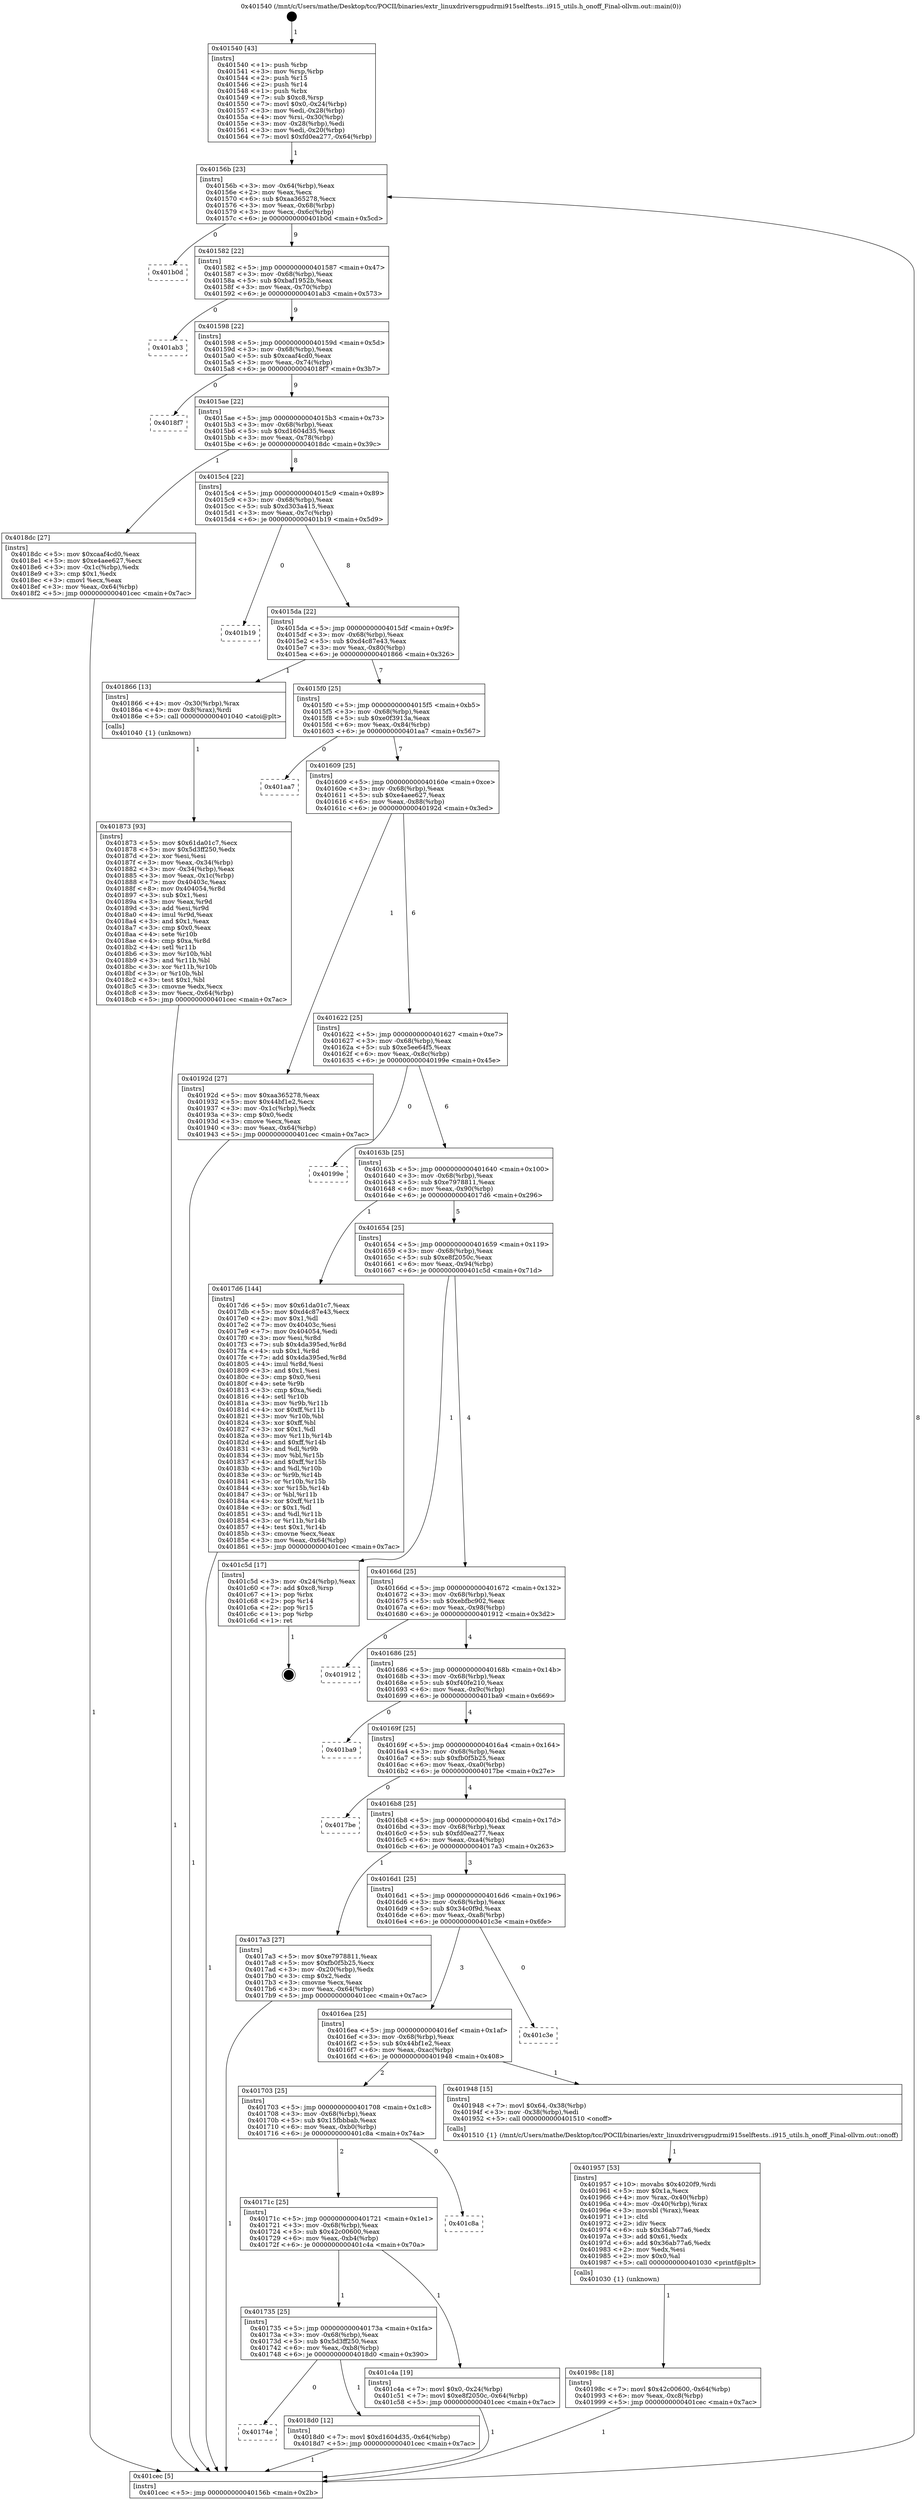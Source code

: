 digraph "0x401540" {
  label = "0x401540 (/mnt/c/Users/mathe/Desktop/tcc/POCII/binaries/extr_linuxdriversgpudrmi915selftests..i915_utils.h_onoff_Final-ollvm.out::main(0))"
  labelloc = "t"
  node[shape=record]

  Entry [label="",width=0.3,height=0.3,shape=circle,fillcolor=black,style=filled]
  "0x40156b" [label="{
     0x40156b [23]\l
     | [instrs]\l
     &nbsp;&nbsp;0x40156b \<+3\>: mov -0x64(%rbp),%eax\l
     &nbsp;&nbsp;0x40156e \<+2\>: mov %eax,%ecx\l
     &nbsp;&nbsp;0x401570 \<+6\>: sub $0xaa365278,%ecx\l
     &nbsp;&nbsp;0x401576 \<+3\>: mov %eax,-0x68(%rbp)\l
     &nbsp;&nbsp;0x401579 \<+3\>: mov %ecx,-0x6c(%rbp)\l
     &nbsp;&nbsp;0x40157c \<+6\>: je 0000000000401b0d \<main+0x5cd\>\l
  }"]
  "0x401b0d" [label="{
     0x401b0d\l
  }", style=dashed]
  "0x401582" [label="{
     0x401582 [22]\l
     | [instrs]\l
     &nbsp;&nbsp;0x401582 \<+5\>: jmp 0000000000401587 \<main+0x47\>\l
     &nbsp;&nbsp;0x401587 \<+3\>: mov -0x68(%rbp),%eax\l
     &nbsp;&nbsp;0x40158a \<+5\>: sub $0xbaf1952b,%eax\l
     &nbsp;&nbsp;0x40158f \<+3\>: mov %eax,-0x70(%rbp)\l
     &nbsp;&nbsp;0x401592 \<+6\>: je 0000000000401ab3 \<main+0x573\>\l
  }"]
  Exit [label="",width=0.3,height=0.3,shape=circle,fillcolor=black,style=filled,peripheries=2]
  "0x401ab3" [label="{
     0x401ab3\l
  }", style=dashed]
  "0x401598" [label="{
     0x401598 [22]\l
     | [instrs]\l
     &nbsp;&nbsp;0x401598 \<+5\>: jmp 000000000040159d \<main+0x5d\>\l
     &nbsp;&nbsp;0x40159d \<+3\>: mov -0x68(%rbp),%eax\l
     &nbsp;&nbsp;0x4015a0 \<+5\>: sub $0xcaaf4cd0,%eax\l
     &nbsp;&nbsp;0x4015a5 \<+3\>: mov %eax,-0x74(%rbp)\l
     &nbsp;&nbsp;0x4015a8 \<+6\>: je 00000000004018f7 \<main+0x3b7\>\l
  }"]
  "0x40198c" [label="{
     0x40198c [18]\l
     | [instrs]\l
     &nbsp;&nbsp;0x40198c \<+7\>: movl $0x42c00600,-0x64(%rbp)\l
     &nbsp;&nbsp;0x401993 \<+6\>: mov %eax,-0xc8(%rbp)\l
     &nbsp;&nbsp;0x401999 \<+5\>: jmp 0000000000401cec \<main+0x7ac\>\l
  }"]
  "0x4018f7" [label="{
     0x4018f7\l
  }", style=dashed]
  "0x4015ae" [label="{
     0x4015ae [22]\l
     | [instrs]\l
     &nbsp;&nbsp;0x4015ae \<+5\>: jmp 00000000004015b3 \<main+0x73\>\l
     &nbsp;&nbsp;0x4015b3 \<+3\>: mov -0x68(%rbp),%eax\l
     &nbsp;&nbsp;0x4015b6 \<+5\>: sub $0xd1604d35,%eax\l
     &nbsp;&nbsp;0x4015bb \<+3\>: mov %eax,-0x78(%rbp)\l
     &nbsp;&nbsp;0x4015be \<+6\>: je 00000000004018dc \<main+0x39c\>\l
  }"]
  "0x401957" [label="{
     0x401957 [53]\l
     | [instrs]\l
     &nbsp;&nbsp;0x401957 \<+10\>: movabs $0x4020f9,%rdi\l
     &nbsp;&nbsp;0x401961 \<+5\>: mov $0x1a,%ecx\l
     &nbsp;&nbsp;0x401966 \<+4\>: mov %rax,-0x40(%rbp)\l
     &nbsp;&nbsp;0x40196a \<+4\>: mov -0x40(%rbp),%rax\l
     &nbsp;&nbsp;0x40196e \<+3\>: movsbl (%rax),%eax\l
     &nbsp;&nbsp;0x401971 \<+1\>: cltd\l
     &nbsp;&nbsp;0x401972 \<+2\>: idiv %ecx\l
     &nbsp;&nbsp;0x401974 \<+6\>: sub $0x36ab77a6,%edx\l
     &nbsp;&nbsp;0x40197a \<+3\>: add $0x61,%edx\l
     &nbsp;&nbsp;0x40197d \<+6\>: add $0x36ab77a6,%edx\l
     &nbsp;&nbsp;0x401983 \<+2\>: mov %edx,%esi\l
     &nbsp;&nbsp;0x401985 \<+2\>: mov $0x0,%al\l
     &nbsp;&nbsp;0x401987 \<+5\>: call 0000000000401030 \<printf@plt\>\l
     | [calls]\l
     &nbsp;&nbsp;0x401030 \{1\} (unknown)\l
  }"]
  "0x4018dc" [label="{
     0x4018dc [27]\l
     | [instrs]\l
     &nbsp;&nbsp;0x4018dc \<+5\>: mov $0xcaaf4cd0,%eax\l
     &nbsp;&nbsp;0x4018e1 \<+5\>: mov $0xe4aee627,%ecx\l
     &nbsp;&nbsp;0x4018e6 \<+3\>: mov -0x1c(%rbp),%edx\l
     &nbsp;&nbsp;0x4018e9 \<+3\>: cmp $0x1,%edx\l
     &nbsp;&nbsp;0x4018ec \<+3\>: cmovl %ecx,%eax\l
     &nbsp;&nbsp;0x4018ef \<+3\>: mov %eax,-0x64(%rbp)\l
     &nbsp;&nbsp;0x4018f2 \<+5\>: jmp 0000000000401cec \<main+0x7ac\>\l
  }"]
  "0x4015c4" [label="{
     0x4015c4 [22]\l
     | [instrs]\l
     &nbsp;&nbsp;0x4015c4 \<+5\>: jmp 00000000004015c9 \<main+0x89\>\l
     &nbsp;&nbsp;0x4015c9 \<+3\>: mov -0x68(%rbp),%eax\l
     &nbsp;&nbsp;0x4015cc \<+5\>: sub $0xd303a415,%eax\l
     &nbsp;&nbsp;0x4015d1 \<+3\>: mov %eax,-0x7c(%rbp)\l
     &nbsp;&nbsp;0x4015d4 \<+6\>: je 0000000000401b19 \<main+0x5d9\>\l
  }"]
  "0x40174e" [label="{
     0x40174e\l
  }", style=dashed]
  "0x401b19" [label="{
     0x401b19\l
  }", style=dashed]
  "0x4015da" [label="{
     0x4015da [22]\l
     | [instrs]\l
     &nbsp;&nbsp;0x4015da \<+5\>: jmp 00000000004015df \<main+0x9f\>\l
     &nbsp;&nbsp;0x4015df \<+3\>: mov -0x68(%rbp),%eax\l
     &nbsp;&nbsp;0x4015e2 \<+5\>: sub $0xd4c87e43,%eax\l
     &nbsp;&nbsp;0x4015e7 \<+3\>: mov %eax,-0x80(%rbp)\l
     &nbsp;&nbsp;0x4015ea \<+6\>: je 0000000000401866 \<main+0x326\>\l
  }"]
  "0x4018d0" [label="{
     0x4018d0 [12]\l
     | [instrs]\l
     &nbsp;&nbsp;0x4018d0 \<+7\>: movl $0xd1604d35,-0x64(%rbp)\l
     &nbsp;&nbsp;0x4018d7 \<+5\>: jmp 0000000000401cec \<main+0x7ac\>\l
  }"]
  "0x401866" [label="{
     0x401866 [13]\l
     | [instrs]\l
     &nbsp;&nbsp;0x401866 \<+4\>: mov -0x30(%rbp),%rax\l
     &nbsp;&nbsp;0x40186a \<+4\>: mov 0x8(%rax),%rdi\l
     &nbsp;&nbsp;0x40186e \<+5\>: call 0000000000401040 \<atoi@plt\>\l
     | [calls]\l
     &nbsp;&nbsp;0x401040 \{1\} (unknown)\l
  }"]
  "0x4015f0" [label="{
     0x4015f0 [25]\l
     | [instrs]\l
     &nbsp;&nbsp;0x4015f0 \<+5\>: jmp 00000000004015f5 \<main+0xb5\>\l
     &nbsp;&nbsp;0x4015f5 \<+3\>: mov -0x68(%rbp),%eax\l
     &nbsp;&nbsp;0x4015f8 \<+5\>: sub $0xe0f3913a,%eax\l
     &nbsp;&nbsp;0x4015fd \<+6\>: mov %eax,-0x84(%rbp)\l
     &nbsp;&nbsp;0x401603 \<+6\>: je 0000000000401aa7 \<main+0x567\>\l
  }"]
  "0x401735" [label="{
     0x401735 [25]\l
     | [instrs]\l
     &nbsp;&nbsp;0x401735 \<+5\>: jmp 000000000040173a \<main+0x1fa\>\l
     &nbsp;&nbsp;0x40173a \<+3\>: mov -0x68(%rbp),%eax\l
     &nbsp;&nbsp;0x40173d \<+5\>: sub $0x5d3ff250,%eax\l
     &nbsp;&nbsp;0x401742 \<+6\>: mov %eax,-0xb8(%rbp)\l
     &nbsp;&nbsp;0x401748 \<+6\>: je 00000000004018d0 \<main+0x390\>\l
  }"]
  "0x401aa7" [label="{
     0x401aa7\l
  }", style=dashed]
  "0x401609" [label="{
     0x401609 [25]\l
     | [instrs]\l
     &nbsp;&nbsp;0x401609 \<+5\>: jmp 000000000040160e \<main+0xce\>\l
     &nbsp;&nbsp;0x40160e \<+3\>: mov -0x68(%rbp),%eax\l
     &nbsp;&nbsp;0x401611 \<+5\>: sub $0xe4aee627,%eax\l
     &nbsp;&nbsp;0x401616 \<+6\>: mov %eax,-0x88(%rbp)\l
     &nbsp;&nbsp;0x40161c \<+6\>: je 000000000040192d \<main+0x3ed\>\l
  }"]
  "0x401c4a" [label="{
     0x401c4a [19]\l
     | [instrs]\l
     &nbsp;&nbsp;0x401c4a \<+7\>: movl $0x0,-0x24(%rbp)\l
     &nbsp;&nbsp;0x401c51 \<+7\>: movl $0xe8f2050c,-0x64(%rbp)\l
     &nbsp;&nbsp;0x401c58 \<+5\>: jmp 0000000000401cec \<main+0x7ac\>\l
  }"]
  "0x40192d" [label="{
     0x40192d [27]\l
     | [instrs]\l
     &nbsp;&nbsp;0x40192d \<+5\>: mov $0xaa365278,%eax\l
     &nbsp;&nbsp;0x401932 \<+5\>: mov $0x44bf1e2,%ecx\l
     &nbsp;&nbsp;0x401937 \<+3\>: mov -0x1c(%rbp),%edx\l
     &nbsp;&nbsp;0x40193a \<+3\>: cmp $0x0,%edx\l
     &nbsp;&nbsp;0x40193d \<+3\>: cmove %ecx,%eax\l
     &nbsp;&nbsp;0x401940 \<+3\>: mov %eax,-0x64(%rbp)\l
     &nbsp;&nbsp;0x401943 \<+5\>: jmp 0000000000401cec \<main+0x7ac\>\l
  }"]
  "0x401622" [label="{
     0x401622 [25]\l
     | [instrs]\l
     &nbsp;&nbsp;0x401622 \<+5\>: jmp 0000000000401627 \<main+0xe7\>\l
     &nbsp;&nbsp;0x401627 \<+3\>: mov -0x68(%rbp),%eax\l
     &nbsp;&nbsp;0x40162a \<+5\>: sub $0xe5ee64f5,%eax\l
     &nbsp;&nbsp;0x40162f \<+6\>: mov %eax,-0x8c(%rbp)\l
     &nbsp;&nbsp;0x401635 \<+6\>: je 000000000040199e \<main+0x45e\>\l
  }"]
  "0x40171c" [label="{
     0x40171c [25]\l
     | [instrs]\l
     &nbsp;&nbsp;0x40171c \<+5\>: jmp 0000000000401721 \<main+0x1e1\>\l
     &nbsp;&nbsp;0x401721 \<+3\>: mov -0x68(%rbp),%eax\l
     &nbsp;&nbsp;0x401724 \<+5\>: sub $0x42c00600,%eax\l
     &nbsp;&nbsp;0x401729 \<+6\>: mov %eax,-0xb4(%rbp)\l
     &nbsp;&nbsp;0x40172f \<+6\>: je 0000000000401c4a \<main+0x70a\>\l
  }"]
  "0x40199e" [label="{
     0x40199e\l
  }", style=dashed]
  "0x40163b" [label="{
     0x40163b [25]\l
     | [instrs]\l
     &nbsp;&nbsp;0x40163b \<+5\>: jmp 0000000000401640 \<main+0x100\>\l
     &nbsp;&nbsp;0x401640 \<+3\>: mov -0x68(%rbp),%eax\l
     &nbsp;&nbsp;0x401643 \<+5\>: sub $0xe7978811,%eax\l
     &nbsp;&nbsp;0x401648 \<+6\>: mov %eax,-0x90(%rbp)\l
     &nbsp;&nbsp;0x40164e \<+6\>: je 00000000004017d6 \<main+0x296\>\l
  }"]
  "0x401c8a" [label="{
     0x401c8a\l
  }", style=dashed]
  "0x4017d6" [label="{
     0x4017d6 [144]\l
     | [instrs]\l
     &nbsp;&nbsp;0x4017d6 \<+5\>: mov $0x61da01c7,%eax\l
     &nbsp;&nbsp;0x4017db \<+5\>: mov $0xd4c87e43,%ecx\l
     &nbsp;&nbsp;0x4017e0 \<+2\>: mov $0x1,%dl\l
     &nbsp;&nbsp;0x4017e2 \<+7\>: mov 0x40403c,%esi\l
     &nbsp;&nbsp;0x4017e9 \<+7\>: mov 0x404054,%edi\l
     &nbsp;&nbsp;0x4017f0 \<+3\>: mov %esi,%r8d\l
     &nbsp;&nbsp;0x4017f3 \<+7\>: sub $0x4da395ed,%r8d\l
     &nbsp;&nbsp;0x4017fa \<+4\>: sub $0x1,%r8d\l
     &nbsp;&nbsp;0x4017fe \<+7\>: add $0x4da395ed,%r8d\l
     &nbsp;&nbsp;0x401805 \<+4\>: imul %r8d,%esi\l
     &nbsp;&nbsp;0x401809 \<+3\>: and $0x1,%esi\l
     &nbsp;&nbsp;0x40180c \<+3\>: cmp $0x0,%esi\l
     &nbsp;&nbsp;0x40180f \<+4\>: sete %r9b\l
     &nbsp;&nbsp;0x401813 \<+3\>: cmp $0xa,%edi\l
     &nbsp;&nbsp;0x401816 \<+4\>: setl %r10b\l
     &nbsp;&nbsp;0x40181a \<+3\>: mov %r9b,%r11b\l
     &nbsp;&nbsp;0x40181d \<+4\>: xor $0xff,%r11b\l
     &nbsp;&nbsp;0x401821 \<+3\>: mov %r10b,%bl\l
     &nbsp;&nbsp;0x401824 \<+3\>: xor $0xff,%bl\l
     &nbsp;&nbsp;0x401827 \<+3\>: xor $0x1,%dl\l
     &nbsp;&nbsp;0x40182a \<+3\>: mov %r11b,%r14b\l
     &nbsp;&nbsp;0x40182d \<+4\>: and $0xff,%r14b\l
     &nbsp;&nbsp;0x401831 \<+3\>: and %dl,%r9b\l
     &nbsp;&nbsp;0x401834 \<+3\>: mov %bl,%r15b\l
     &nbsp;&nbsp;0x401837 \<+4\>: and $0xff,%r15b\l
     &nbsp;&nbsp;0x40183b \<+3\>: and %dl,%r10b\l
     &nbsp;&nbsp;0x40183e \<+3\>: or %r9b,%r14b\l
     &nbsp;&nbsp;0x401841 \<+3\>: or %r10b,%r15b\l
     &nbsp;&nbsp;0x401844 \<+3\>: xor %r15b,%r14b\l
     &nbsp;&nbsp;0x401847 \<+3\>: or %bl,%r11b\l
     &nbsp;&nbsp;0x40184a \<+4\>: xor $0xff,%r11b\l
     &nbsp;&nbsp;0x40184e \<+3\>: or $0x1,%dl\l
     &nbsp;&nbsp;0x401851 \<+3\>: and %dl,%r11b\l
     &nbsp;&nbsp;0x401854 \<+3\>: or %r11b,%r14b\l
     &nbsp;&nbsp;0x401857 \<+4\>: test $0x1,%r14b\l
     &nbsp;&nbsp;0x40185b \<+3\>: cmovne %ecx,%eax\l
     &nbsp;&nbsp;0x40185e \<+3\>: mov %eax,-0x64(%rbp)\l
     &nbsp;&nbsp;0x401861 \<+5\>: jmp 0000000000401cec \<main+0x7ac\>\l
  }"]
  "0x401654" [label="{
     0x401654 [25]\l
     | [instrs]\l
     &nbsp;&nbsp;0x401654 \<+5\>: jmp 0000000000401659 \<main+0x119\>\l
     &nbsp;&nbsp;0x401659 \<+3\>: mov -0x68(%rbp),%eax\l
     &nbsp;&nbsp;0x40165c \<+5\>: sub $0xe8f2050c,%eax\l
     &nbsp;&nbsp;0x401661 \<+6\>: mov %eax,-0x94(%rbp)\l
     &nbsp;&nbsp;0x401667 \<+6\>: je 0000000000401c5d \<main+0x71d\>\l
  }"]
  "0x401703" [label="{
     0x401703 [25]\l
     | [instrs]\l
     &nbsp;&nbsp;0x401703 \<+5\>: jmp 0000000000401708 \<main+0x1c8\>\l
     &nbsp;&nbsp;0x401708 \<+3\>: mov -0x68(%rbp),%eax\l
     &nbsp;&nbsp;0x40170b \<+5\>: sub $0x15fbbbab,%eax\l
     &nbsp;&nbsp;0x401710 \<+6\>: mov %eax,-0xb0(%rbp)\l
     &nbsp;&nbsp;0x401716 \<+6\>: je 0000000000401c8a \<main+0x74a\>\l
  }"]
  "0x401c5d" [label="{
     0x401c5d [17]\l
     | [instrs]\l
     &nbsp;&nbsp;0x401c5d \<+3\>: mov -0x24(%rbp),%eax\l
     &nbsp;&nbsp;0x401c60 \<+7\>: add $0xc8,%rsp\l
     &nbsp;&nbsp;0x401c67 \<+1\>: pop %rbx\l
     &nbsp;&nbsp;0x401c68 \<+2\>: pop %r14\l
     &nbsp;&nbsp;0x401c6a \<+2\>: pop %r15\l
     &nbsp;&nbsp;0x401c6c \<+1\>: pop %rbp\l
     &nbsp;&nbsp;0x401c6d \<+1\>: ret\l
  }"]
  "0x40166d" [label="{
     0x40166d [25]\l
     | [instrs]\l
     &nbsp;&nbsp;0x40166d \<+5\>: jmp 0000000000401672 \<main+0x132\>\l
     &nbsp;&nbsp;0x401672 \<+3\>: mov -0x68(%rbp),%eax\l
     &nbsp;&nbsp;0x401675 \<+5\>: sub $0xebfbc902,%eax\l
     &nbsp;&nbsp;0x40167a \<+6\>: mov %eax,-0x98(%rbp)\l
     &nbsp;&nbsp;0x401680 \<+6\>: je 0000000000401912 \<main+0x3d2\>\l
  }"]
  "0x401948" [label="{
     0x401948 [15]\l
     | [instrs]\l
     &nbsp;&nbsp;0x401948 \<+7\>: movl $0x64,-0x38(%rbp)\l
     &nbsp;&nbsp;0x40194f \<+3\>: mov -0x38(%rbp),%edi\l
     &nbsp;&nbsp;0x401952 \<+5\>: call 0000000000401510 \<onoff\>\l
     | [calls]\l
     &nbsp;&nbsp;0x401510 \{1\} (/mnt/c/Users/mathe/Desktop/tcc/POCII/binaries/extr_linuxdriversgpudrmi915selftests..i915_utils.h_onoff_Final-ollvm.out::onoff)\l
  }"]
  "0x401912" [label="{
     0x401912\l
  }", style=dashed]
  "0x401686" [label="{
     0x401686 [25]\l
     | [instrs]\l
     &nbsp;&nbsp;0x401686 \<+5\>: jmp 000000000040168b \<main+0x14b\>\l
     &nbsp;&nbsp;0x40168b \<+3\>: mov -0x68(%rbp),%eax\l
     &nbsp;&nbsp;0x40168e \<+5\>: sub $0xf40fe210,%eax\l
     &nbsp;&nbsp;0x401693 \<+6\>: mov %eax,-0x9c(%rbp)\l
     &nbsp;&nbsp;0x401699 \<+6\>: je 0000000000401ba9 \<main+0x669\>\l
  }"]
  "0x4016ea" [label="{
     0x4016ea [25]\l
     | [instrs]\l
     &nbsp;&nbsp;0x4016ea \<+5\>: jmp 00000000004016ef \<main+0x1af\>\l
     &nbsp;&nbsp;0x4016ef \<+3\>: mov -0x68(%rbp),%eax\l
     &nbsp;&nbsp;0x4016f2 \<+5\>: sub $0x44bf1e2,%eax\l
     &nbsp;&nbsp;0x4016f7 \<+6\>: mov %eax,-0xac(%rbp)\l
     &nbsp;&nbsp;0x4016fd \<+6\>: je 0000000000401948 \<main+0x408\>\l
  }"]
  "0x401ba9" [label="{
     0x401ba9\l
  }", style=dashed]
  "0x40169f" [label="{
     0x40169f [25]\l
     | [instrs]\l
     &nbsp;&nbsp;0x40169f \<+5\>: jmp 00000000004016a4 \<main+0x164\>\l
     &nbsp;&nbsp;0x4016a4 \<+3\>: mov -0x68(%rbp),%eax\l
     &nbsp;&nbsp;0x4016a7 \<+5\>: sub $0xfb0f5b25,%eax\l
     &nbsp;&nbsp;0x4016ac \<+6\>: mov %eax,-0xa0(%rbp)\l
     &nbsp;&nbsp;0x4016b2 \<+6\>: je 00000000004017be \<main+0x27e\>\l
  }"]
  "0x401c3e" [label="{
     0x401c3e\l
  }", style=dashed]
  "0x4017be" [label="{
     0x4017be\l
  }", style=dashed]
  "0x4016b8" [label="{
     0x4016b8 [25]\l
     | [instrs]\l
     &nbsp;&nbsp;0x4016b8 \<+5\>: jmp 00000000004016bd \<main+0x17d\>\l
     &nbsp;&nbsp;0x4016bd \<+3\>: mov -0x68(%rbp),%eax\l
     &nbsp;&nbsp;0x4016c0 \<+5\>: sub $0xfd0ea277,%eax\l
     &nbsp;&nbsp;0x4016c5 \<+6\>: mov %eax,-0xa4(%rbp)\l
     &nbsp;&nbsp;0x4016cb \<+6\>: je 00000000004017a3 \<main+0x263\>\l
  }"]
  "0x401873" [label="{
     0x401873 [93]\l
     | [instrs]\l
     &nbsp;&nbsp;0x401873 \<+5\>: mov $0x61da01c7,%ecx\l
     &nbsp;&nbsp;0x401878 \<+5\>: mov $0x5d3ff250,%edx\l
     &nbsp;&nbsp;0x40187d \<+2\>: xor %esi,%esi\l
     &nbsp;&nbsp;0x40187f \<+3\>: mov %eax,-0x34(%rbp)\l
     &nbsp;&nbsp;0x401882 \<+3\>: mov -0x34(%rbp),%eax\l
     &nbsp;&nbsp;0x401885 \<+3\>: mov %eax,-0x1c(%rbp)\l
     &nbsp;&nbsp;0x401888 \<+7\>: mov 0x40403c,%eax\l
     &nbsp;&nbsp;0x40188f \<+8\>: mov 0x404054,%r8d\l
     &nbsp;&nbsp;0x401897 \<+3\>: sub $0x1,%esi\l
     &nbsp;&nbsp;0x40189a \<+3\>: mov %eax,%r9d\l
     &nbsp;&nbsp;0x40189d \<+3\>: add %esi,%r9d\l
     &nbsp;&nbsp;0x4018a0 \<+4\>: imul %r9d,%eax\l
     &nbsp;&nbsp;0x4018a4 \<+3\>: and $0x1,%eax\l
     &nbsp;&nbsp;0x4018a7 \<+3\>: cmp $0x0,%eax\l
     &nbsp;&nbsp;0x4018aa \<+4\>: sete %r10b\l
     &nbsp;&nbsp;0x4018ae \<+4\>: cmp $0xa,%r8d\l
     &nbsp;&nbsp;0x4018b2 \<+4\>: setl %r11b\l
     &nbsp;&nbsp;0x4018b6 \<+3\>: mov %r10b,%bl\l
     &nbsp;&nbsp;0x4018b9 \<+3\>: and %r11b,%bl\l
     &nbsp;&nbsp;0x4018bc \<+3\>: xor %r11b,%r10b\l
     &nbsp;&nbsp;0x4018bf \<+3\>: or %r10b,%bl\l
     &nbsp;&nbsp;0x4018c2 \<+3\>: test $0x1,%bl\l
     &nbsp;&nbsp;0x4018c5 \<+3\>: cmovne %edx,%ecx\l
     &nbsp;&nbsp;0x4018c8 \<+3\>: mov %ecx,-0x64(%rbp)\l
     &nbsp;&nbsp;0x4018cb \<+5\>: jmp 0000000000401cec \<main+0x7ac\>\l
  }"]
  "0x4017a3" [label="{
     0x4017a3 [27]\l
     | [instrs]\l
     &nbsp;&nbsp;0x4017a3 \<+5\>: mov $0xe7978811,%eax\l
     &nbsp;&nbsp;0x4017a8 \<+5\>: mov $0xfb0f5b25,%ecx\l
     &nbsp;&nbsp;0x4017ad \<+3\>: mov -0x20(%rbp),%edx\l
     &nbsp;&nbsp;0x4017b0 \<+3\>: cmp $0x2,%edx\l
     &nbsp;&nbsp;0x4017b3 \<+3\>: cmovne %ecx,%eax\l
     &nbsp;&nbsp;0x4017b6 \<+3\>: mov %eax,-0x64(%rbp)\l
     &nbsp;&nbsp;0x4017b9 \<+5\>: jmp 0000000000401cec \<main+0x7ac\>\l
  }"]
  "0x4016d1" [label="{
     0x4016d1 [25]\l
     | [instrs]\l
     &nbsp;&nbsp;0x4016d1 \<+5\>: jmp 00000000004016d6 \<main+0x196\>\l
     &nbsp;&nbsp;0x4016d6 \<+3\>: mov -0x68(%rbp),%eax\l
     &nbsp;&nbsp;0x4016d9 \<+5\>: sub $0x34c0f9d,%eax\l
     &nbsp;&nbsp;0x4016de \<+6\>: mov %eax,-0xa8(%rbp)\l
     &nbsp;&nbsp;0x4016e4 \<+6\>: je 0000000000401c3e \<main+0x6fe\>\l
  }"]
  "0x401cec" [label="{
     0x401cec [5]\l
     | [instrs]\l
     &nbsp;&nbsp;0x401cec \<+5\>: jmp 000000000040156b \<main+0x2b\>\l
  }"]
  "0x401540" [label="{
     0x401540 [43]\l
     | [instrs]\l
     &nbsp;&nbsp;0x401540 \<+1\>: push %rbp\l
     &nbsp;&nbsp;0x401541 \<+3\>: mov %rsp,%rbp\l
     &nbsp;&nbsp;0x401544 \<+2\>: push %r15\l
     &nbsp;&nbsp;0x401546 \<+2\>: push %r14\l
     &nbsp;&nbsp;0x401548 \<+1\>: push %rbx\l
     &nbsp;&nbsp;0x401549 \<+7\>: sub $0xc8,%rsp\l
     &nbsp;&nbsp;0x401550 \<+7\>: movl $0x0,-0x24(%rbp)\l
     &nbsp;&nbsp;0x401557 \<+3\>: mov %edi,-0x28(%rbp)\l
     &nbsp;&nbsp;0x40155a \<+4\>: mov %rsi,-0x30(%rbp)\l
     &nbsp;&nbsp;0x40155e \<+3\>: mov -0x28(%rbp),%edi\l
     &nbsp;&nbsp;0x401561 \<+3\>: mov %edi,-0x20(%rbp)\l
     &nbsp;&nbsp;0x401564 \<+7\>: movl $0xfd0ea277,-0x64(%rbp)\l
  }"]
  Entry -> "0x401540" [label=" 1"]
  "0x40156b" -> "0x401b0d" [label=" 0"]
  "0x40156b" -> "0x401582" [label=" 9"]
  "0x401c5d" -> Exit [label=" 1"]
  "0x401582" -> "0x401ab3" [label=" 0"]
  "0x401582" -> "0x401598" [label=" 9"]
  "0x401c4a" -> "0x401cec" [label=" 1"]
  "0x401598" -> "0x4018f7" [label=" 0"]
  "0x401598" -> "0x4015ae" [label=" 9"]
  "0x40198c" -> "0x401cec" [label=" 1"]
  "0x4015ae" -> "0x4018dc" [label=" 1"]
  "0x4015ae" -> "0x4015c4" [label=" 8"]
  "0x401957" -> "0x40198c" [label=" 1"]
  "0x4015c4" -> "0x401b19" [label=" 0"]
  "0x4015c4" -> "0x4015da" [label=" 8"]
  "0x401948" -> "0x401957" [label=" 1"]
  "0x4015da" -> "0x401866" [label=" 1"]
  "0x4015da" -> "0x4015f0" [label=" 7"]
  "0x40192d" -> "0x401cec" [label=" 1"]
  "0x4015f0" -> "0x401aa7" [label=" 0"]
  "0x4015f0" -> "0x401609" [label=" 7"]
  "0x4018d0" -> "0x401cec" [label=" 1"]
  "0x401609" -> "0x40192d" [label=" 1"]
  "0x401609" -> "0x401622" [label=" 6"]
  "0x401735" -> "0x40174e" [label=" 0"]
  "0x401622" -> "0x40199e" [label=" 0"]
  "0x401622" -> "0x40163b" [label=" 6"]
  "0x4018dc" -> "0x401cec" [label=" 1"]
  "0x40163b" -> "0x4017d6" [label=" 1"]
  "0x40163b" -> "0x401654" [label=" 5"]
  "0x40171c" -> "0x401735" [label=" 1"]
  "0x401654" -> "0x401c5d" [label=" 1"]
  "0x401654" -> "0x40166d" [label=" 4"]
  "0x401735" -> "0x4018d0" [label=" 1"]
  "0x40166d" -> "0x401912" [label=" 0"]
  "0x40166d" -> "0x401686" [label=" 4"]
  "0x401703" -> "0x40171c" [label=" 2"]
  "0x401686" -> "0x401ba9" [label=" 0"]
  "0x401686" -> "0x40169f" [label=" 4"]
  "0x40171c" -> "0x401c4a" [label=" 1"]
  "0x40169f" -> "0x4017be" [label=" 0"]
  "0x40169f" -> "0x4016b8" [label=" 4"]
  "0x4016ea" -> "0x401703" [label=" 2"]
  "0x4016b8" -> "0x4017a3" [label=" 1"]
  "0x4016b8" -> "0x4016d1" [label=" 3"]
  "0x4017a3" -> "0x401cec" [label=" 1"]
  "0x401540" -> "0x40156b" [label=" 1"]
  "0x401cec" -> "0x40156b" [label=" 8"]
  "0x4017d6" -> "0x401cec" [label=" 1"]
  "0x401866" -> "0x401873" [label=" 1"]
  "0x401873" -> "0x401cec" [label=" 1"]
  "0x4016ea" -> "0x401948" [label=" 1"]
  "0x4016d1" -> "0x401c3e" [label=" 0"]
  "0x4016d1" -> "0x4016ea" [label=" 3"]
  "0x401703" -> "0x401c8a" [label=" 0"]
}
